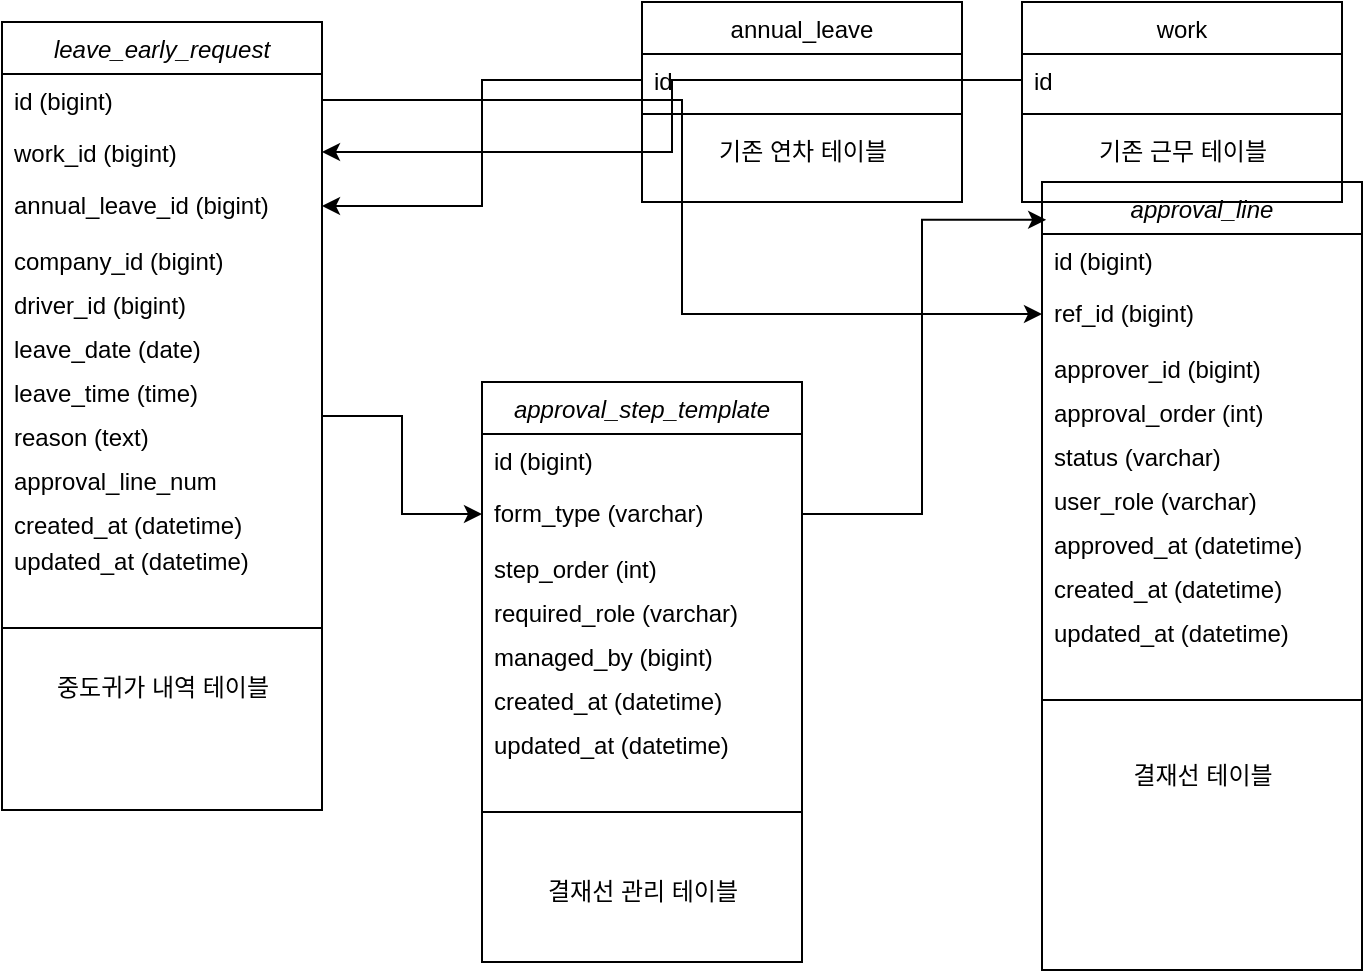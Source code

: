<mxfile version="27.0.6">
  <diagram name="Page-1" id="8zf7ixl62vUncIlSJN14">
    <mxGraphModel dx="1404" dy="535" grid="1" gridSize="10" guides="1" tooltips="1" connect="1" arrows="1" fold="1" page="1" pageScale="1" pageWidth="827" pageHeight="1169" math="0" shadow="0">
      <root>
        <mxCell id="0" />
        <mxCell id="1" parent="0" />
        <mxCell id="S9YEt4T9Fx8UtY1OD3hM-57" style="edgeStyle=orthogonalEdgeStyle;rounded=0;orthogonalLoop=1;jettySize=auto;html=1;entryX=0;entryY=0.5;entryDx=0;entryDy=0;" parent="1" source="S9YEt4T9Fx8UtY1OD3hM-1" target="S9YEt4T9Fx8UtY1OD3hM-43" edge="1">
          <mxGeometry relative="1" as="geometry" />
        </mxCell>
        <mxCell id="S9YEt4T9Fx8UtY1OD3hM-1" value="leave_early_request" style="swimlane;fontStyle=2;align=center;verticalAlign=top;childLayout=stackLayout;horizontal=1;startSize=26;horizontalStack=0;resizeParent=1;resizeLast=0;collapsible=1;marginBottom=0;rounded=0;shadow=0;strokeWidth=1;" parent="1" vertex="1">
          <mxGeometry x="120" y="40" width="160" height="394" as="geometry">
            <mxRectangle x="230" y="140" width="160" height="26" as="alternateBounds" />
          </mxGeometry>
        </mxCell>
        <mxCell id="S9YEt4T9Fx8UtY1OD3hM-2" value="id (bigint)  " style="text;align=left;verticalAlign=top;spacingLeft=4;spacingRight=4;overflow=hidden;rotatable=0;points=[[0,0.5],[1,0.5]];portConstraint=eastwest;" parent="S9YEt4T9Fx8UtY1OD3hM-1" vertex="1">
          <mxGeometry y="26" width="160" height="26" as="geometry" />
        </mxCell>
        <mxCell id="XApq--l90MngrBawVmHC-1" value="work_id (bigint)" style="text;align=left;verticalAlign=top;spacingLeft=4;spacingRight=4;overflow=hidden;rotatable=0;points=[[0,0.5],[1,0.5]];portConstraint=eastwest;" vertex="1" parent="S9YEt4T9Fx8UtY1OD3hM-1">
          <mxGeometry y="52" width="160" height="26" as="geometry" />
        </mxCell>
        <mxCell id="S9YEt4T9Fx8UtY1OD3hM-3" value="annual_leave_id (bigint)&#xa;" style="text;align=left;verticalAlign=top;spacingLeft=4;spacingRight=4;overflow=hidden;rotatable=0;points=[[0,0.5],[1,0.5]];portConstraint=eastwest;rounded=0;shadow=0;html=0;" parent="S9YEt4T9Fx8UtY1OD3hM-1" vertex="1">
          <mxGeometry y="78" width="160" height="28" as="geometry" />
        </mxCell>
        <mxCell id="S9YEt4T9Fx8UtY1OD3hM-4" value="company_id (bigint)" style="text;align=left;verticalAlign=top;spacingLeft=4;spacingRight=4;overflow=hidden;rotatable=0;points=[[0,0.5],[1,0.5]];portConstraint=eastwest;rounded=0;shadow=0;html=0;" parent="S9YEt4T9Fx8UtY1OD3hM-1" vertex="1">
          <mxGeometry y="106" width="160" height="22" as="geometry" />
        </mxCell>
        <mxCell id="S9YEt4T9Fx8UtY1OD3hM-5" value="driver_id (bigint)" style="text;align=left;verticalAlign=top;spacingLeft=4;spacingRight=4;overflow=hidden;rotatable=0;points=[[0,0.5],[1,0.5]];portConstraint=eastwest;rounded=0;shadow=0;html=0;" parent="S9YEt4T9Fx8UtY1OD3hM-1" vertex="1">
          <mxGeometry y="128" width="160" height="22" as="geometry" />
        </mxCell>
        <mxCell id="S9YEt4T9Fx8UtY1OD3hM-6" value="leave_date (date)" style="text;align=left;verticalAlign=top;spacingLeft=4;spacingRight=4;overflow=hidden;rotatable=0;points=[[0,0.5],[1,0.5]];portConstraint=eastwest;rounded=0;shadow=0;html=0;" parent="S9YEt4T9Fx8UtY1OD3hM-1" vertex="1">
          <mxGeometry y="150" width="160" height="22" as="geometry" />
        </mxCell>
        <mxCell id="S9YEt4T9Fx8UtY1OD3hM-7" value="leave_time (time)" style="text;align=left;verticalAlign=top;spacingLeft=4;spacingRight=4;overflow=hidden;rotatable=0;points=[[0,0.5],[1,0.5]];portConstraint=eastwest;rounded=0;shadow=0;html=0;" parent="S9YEt4T9Fx8UtY1OD3hM-1" vertex="1">
          <mxGeometry y="172" width="160" height="22" as="geometry" />
        </mxCell>
        <mxCell id="S9YEt4T9Fx8UtY1OD3hM-8" value="reason (text)                   " style="text;align=left;verticalAlign=top;spacingLeft=4;spacingRight=4;overflow=hidden;rotatable=0;points=[[0,0.5],[1,0.5]];portConstraint=eastwest;rounded=0;shadow=0;html=0;" parent="S9YEt4T9Fx8UtY1OD3hM-1" vertex="1">
          <mxGeometry y="194" width="160" height="22" as="geometry" />
        </mxCell>
        <mxCell id="S9YEt4T9Fx8UtY1OD3hM-38" value="approval_line_num" style="text;align=left;verticalAlign=top;spacingLeft=4;spacingRight=4;overflow=hidden;rotatable=0;points=[[0,0.5],[1,0.5]];portConstraint=eastwest;rounded=0;shadow=0;html=0;" parent="S9YEt4T9Fx8UtY1OD3hM-1" vertex="1">
          <mxGeometry y="216" width="160" height="22" as="geometry" />
        </mxCell>
        <mxCell id="S9YEt4T9Fx8UtY1OD3hM-14" value="created_at (datetime)" style="text;align=left;verticalAlign=top;spacingLeft=4;spacingRight=4;overflow=hidden;rotatable=0;points=[[0,0.5],[1,0.5]];portConstraint=eastwest;rounded=0;shadow=0;html=0;" parent="S9YEt4T9Fx8UtY1OD3hM-1" vertex="1">
          <mxGeometry y="238" width="160" height="18" as="geometry" />
        </mxCell>
        <mxCell id="S9YEt4T9Fx8UtY1OD3hM-15" value="updated_at (datetime)" style="text;align=left;verticalAlign=top;spacingLeft=4;spacingRight=4;overflow=hidden;rotatable=0;points=[[0,0.5],[1,0.5]];portConstraint=eastwest;rounded=0;shadow=0;html=0;" parent="S9YEt4T9Fx8UtY1OD3hM-1" vertex="1">
          <mxGeometry y="256" width="160" height="22" as="geometry" />
        </mxCell>
        <mxCell id="S9YEt4T9Fx8UtY1OD3hM-16" value="" style="line;html=1;strokeWidth=1;align=left;verticalAlign=middle;spacingTop=-1;spacingLeft=3;spacingRight=3;rotatable=0;labelPosition=right;points=[];portConstraint=eastwest;" parent="S9YEt4T9Fx8UtY1OD3hM-1" vertex="1">
          <mxGeometry y="278" width="160" height="50" as="geometry" />
        </mxCell>
        <mxCell id="S9YEt4T9Fx8UtY1OD3hM-17" value="annual_leave" style="swimlane;fontStyle=0;align=center;verticalAlign=top;childLayout=stackLayout;horizontal=1;startSize=26;horizontalStack=0;resizeParent=1;resizeLast=0;collapsible=1;marginBottom=0;rounded=0;shadow=0;strokeWidth=1;" parent="1" vertex="1">
          <mxGeometry x="440" y="30" width="160" height="100" as="geometry">
            <mxRectangle x="550" y="140" width="160" height="26" as="alternateBounds" />
          </mxGeometry>
        </mxCell>
        <mxCell id="S9YEt4T9Fx8UtY1OD3hM-18" value="id" style="text;align=left;verticalAlign=top;spacingLeft=4;spacingRight=4;overflow=hidden;rotatable=0;points=[[0,0.5],[1,0.5]];portConstraint=eastwest;" parent="S9YEt4T9Fx8UtY1OD3hM-17" vertex="1">
          <mxGeometry y="26" width="160" height="26" as="geometry" />
        </mxCell>
        <mxCell id="S9YEt4T9Fx8UtY1OD3hM-19" value="" style="line;html=1;strokeWidth=1;align=left;verticalAlign=middle;spacingTop=-1;spacingLeft=3;spacingRight=3;rotatable=0;labelPosition=right;points=[];portConstraint=eastwest;" parent="S9YEt4T9Fx8UtY1OD3hM-17" vertex="1">
          <mxGeometry y="52" width="160" height="8" as="geometry" />
        </mxCell>
        <mxCell id="S9YEt4T9Fx8UtY1OD3hM-20" value="기존 연차 테이블" style="text;html=1;align=center;verticalAlign=middle;resizable=0;points=[];autosize=1;strokeColor=none;fillColor=none;" parent="S9YEt4T9Fx8UtY1OD3hM-17" vertex="1">
          <mxGeometry y="60" width="160" height="30" as="geometry" />
        </mxCell>
        <mxCell id="S9YEt4T9Fx8UtY1OD3hM-21" style="edgeStyle=orthogonalEdgeStyle;rounded=0;orthogonalLoop=1;jettySize=auto;html=1;entryX=1;entryY=0.5;entryDx=0;entryDy=0;" parent="1" source="S9YEt4T9Fx8UtY1OD3hM-18" target="S9YEt4T9Fx8UtY1OD3hM-3" edge="1">
          <mxGeometry relative="1" as="geometry" />
        </mxCell>
        <mxCell id="S9YEt4T9Fx8UtY1OD3hM-22" value="approval_line" style="swimlane;fontStyle=2;align=center;verticalAlign=top;childLayout=stackLayout;horizontal=1;startSize=26;horizontalStack=0;resizeParent=1;resizeLast=0;collapsible=1;marginBottom=0;rounded=0;shadow=0;strokeWidth=1;" parent="1" vertex="1">
          <mxGeometry x="640" y="120" width="160" height="394" as="geometry">
            <mxRectangle x="230" y="140" width="160" height="26" as="alternateBounds" />
          </mxGeometry>
        </mxCell>
        <mxCell id="S9YEt4T9Fx8UtY1OD3hM-23" value="id (bigint)  " style="text;align=left;verticalAlign=top;spacingLeft=4;spacingRight=4;overflow=hidden;rotatable=0;points=[[0,0.5],[1,0.5]];portConstraint=eastwest;" parent="S9YEt4T9Fx8UtY1OD3hM-22" vertex="1">
          <mxGeometry y="26" width="160" height="26" as="geometry" />
        </mxCell>
        <mxCell id="S9YEt4T9Fx8UtY1OD3hM-24" value="ref_id (bigint)" style="text;align=left;verticalAlign=top;spacingLeft=4;spacingRight=4;overflow=hidden;rotatable=0;points=[[0,0.5],[1,0.5]];portConstraint=eastwest;rounded=0;shadow=0;html=0;" parent="S9YEt4T9Fx8UtY1OD3hM-22" vertex="1">
          <mxGeometry y="52" width="160" height="28" as="geometry" />
        </mxCell>
        <mxCell id="S9YEt4T9Fx8UtY1OD3hM-25" value="approver_id (bigint)" style="text;align=left;verticalAlign=top;spacingLeft=4;spacingRight=4;overflow=hidden;rotatable=0;points=[[0,0.5],[1,0.5]];portConstraint=eastwest;rounded=0;shadow=0;html=0;" parent="S9YEt4T9Fx8UtY1OD3hM-22" vertex="1">
          <mxGeometry y="80" width="160" height="22" as="geometry" />
        </mxCell>
        <mxCell id="S9YEt4T9Fx8UtY1OD3hM-26" value="approval_order (int)" style="text;align=left;verticalAlign=top;spacingLeft=4;spacingRight=4;overflow=hidden;rotatable=0;points=[[0,0.5],[1,0.5]];portConstraint=eastwest;rounded=0;shadow=0;html=0;" parent="S9YEt4T9Fx8UtY1OD3hM-22" vertex="1">
          <mxGeometry y="102" width="160" height="22" as="geometry" />
        </mxCell>
        <mxCell id="S9YEt4T9Fx8UtY1OD3hM-27" value="status (varchar)" style="text;align=left;verticalAlign=top;spacingLeft=4;spacingRight=4;overflow=hidden;rotatable=0;points=[[0,0.5],[1,0.5]];portConstraint=eastwest;rounded=0;shadow=0;html=0;" parent="S9YEt4T9Fx8UtY1OD3hM-22" vertex="1">
          <mxGeometry y="124" width="160" height="22" as="geometry" />
        </mxCell>
        <mxCell id="S9YEt4T9Fx8UtY1OD3hM-28" value="user_role (varchar)" style="text;align=left;verticalAlign=top;spacingLeft=4;spacingRight=4;overflow=hidden;rotatable=0;points=[[0,0.5],[1,0.5]];portConstraint=eastwest;rounded=0;shadow=0;html=0;" parent="S9YEt4T9Fx8UtY1OD3hM-22" vertex="1">
          <mxGeometry y="146" width="160" height="22" as="geometry" />
        </mxCell>
        <mxCell id="S9YEt4T9Fx8UtY1OD3hM-32" value="approved_at (datetime)" style="text;align=left;verticalAlign=top;spacingLeft=4;spacingRight=4;overflow=hidden;rotatable=0;points=[[0,0.5],[1,0.5]];portConstraint=eastwest;rounded=0;shadow=0;html=0;" parent="S9YEt4T9Fx8UtY1OD3hM-22" vertex="1">
          <mxGeometry y="168" width="160" height="22" as="geometry" />
        </mxCell>
        <mxCell id="S9YEt4T9Fx8UtY1OD3hM-40" value="created_at (datetime)" style="text;align=left;verticalAlign=top;spacingLeft=4;spacingRight=4;overflow=hidden;rotatable=0;points=[[0,0.5],[1,0.5]];portConstraint=eastwest;rounded=0;shadow=0;html=0;" parent="S9YEt4T9Fx8UtY1OD3hM-22" vertex="1">
          <mxGeometry y="190" width="160" height="22" as="geometry" />
        </mxCell>
        <mxCell id="S9YEt4T9Fx8UtY1OD3hM-35" value="updated_at (datetime)" style="text;align=left;verticalAlign=top;spacingLeft=4;spacingRight=4;overflow=hidden;rotatable=0;points=[[0,0.5],[1,0.5]];portConstraint=eastwest;rounded=0;shadow=0;html=0;" parent="S9YEt4T9Fx8UtY1OD3hM-22" vertex="1">
          <mxGeometry y="212" width="160" height="22" as="geometry" />
        </mxCell>
        <mxCell id="S9YEt4T9Fx8UtY1OD3hM-36" value="" style="line;html=1;strokeWidth=1;align=left;verticalAlign=middle;spacingTop=-1;spacingLeft=3;spacingRight=3;rotatable=0;labelPosition=right;points=[];portConstraint=eastwest;" parent="S9YEt4T9Fx8UtY1OD3hM-22" vertex="1">
          <mxGeometry y="234" width="160" height="50" as="geometry" />
        </mxCell>
        <mxCell id="S9YEt4T9Fx8UtY1OD3hM-56" value="결재선 테이블&lt;div&gt;&lt;br&gt;&lt;/div&gt;" style="text;html=1;align=center;verticalAlign=middle;resizable=0;points=[];autosize=1;strokeColor=none;fillColor=none;" parent="S9YEt4T9Fx8UtY1OD3hM-22" vertex="1">
          <mxGeometry y="284" width="160" height="40" as="geometry" />
        </mxCell>
        <mxCell id="S9YEt4T9Fx8UtY1OD3hM-41" value="approval_step_template" style="swimlane;fontStyle=2;align=center;verticalAlign=top;childLayout=stackLayout;horizontal=1;startSize=26;horizontalStack=0;resizeParent=1;resizeLast=0;collapsible=1;marginBottom=0;rounded=0;shadow=0;strokeWidth=1;" parent="1" vertex="1">
          <mxGeometry x="360" y="220" width="160" height="290" as="geometry">
            <mxRectangle x="230" y="140" width="160" height="26" as="alternateBounds" />
          </mxGeometry>
        </mxCell>
        <mxCell id="S9YEt4T9Fx8UtY1OD3hM-42" value="id (bigint)  " style="text;align=left;verticalAlign=top;spacingLeft=4;spacingRight=4;overflow=hidden;rotatable=0;points=[[0,0.5],[1,0.5]];portConstraint=eastwest;" parent="S9YEt4T9Fx8UtY1OD3hM-41" vertex="1">
          <mxGeometry y="26" width="160" height="26" as="geometry" />
        </mxCell>
        <mxCell id="S9YEt4T9Fx8UtY1OD3hM-43" value="form_type (varchar)" style="text;align=left;verticalAlign=top;spacingLeft=4;spacingRight=4;overflow=hidden;rotatable=0;points=[[0,0.5],[1,0.5]];portConstraint=eastwest;rounded=0;shadow=0;html=0;" parent="S9YEt4T9Fx8UtY1OD3hM-41" vertex="1">
          <mxGeometry y="52" width="160" height="28" as="geometry" />
        </mxCell>
        <mxCell id="S9YEt4T9Fx8UtY1OD3hM-44" value="step_order (int)" style="text;align=left;verticalAlign=top;spacingLeft=4;spacingRight=4;overflow=hidden;rotatable=0;points=[[0,0.5],[1,0.5]];portConstraint=eastwest;rounded=0;shadow=0;html=0;" parent="S9YEt4T9Fx8UtY1OD3hM-41" vertex="1">
          <mxGeometry y="80" width="160" height="22" as="geometry" />
        </mxCell>
        <mxCell id="S9YEt4T9Fx8UtY1OD3hM-46" value="required_role (varchar)" style="text;align=left;verticalAlign=top;spacingLeft=4;spacingRight=4;overflow=hidden;rotatable=0;points=[[0,0.5],[1,0.5]];portConstraint=eastwest;rounded=0;shadow=0;html=0;" parent="S9YEt4T9Fx8UtY1OD3hM-41" vertex="1">
          <mxGeometry y="102" width="160" height="22" as="geometry" />
        </mxCell>
        <mxCell id="S9YEt4T9Fx8UtY1OD3hM-47" value="managed_by (bigint)" style="text;align=left;verticalAlign=top;spacingLeft=4;spacingRight=4;overflow=hidden;rotatable=0;points=[[0,0.5],[1,0.5]];portConstraint=eastwest;rounded=0;shadow=0;html=0;" parent="S9YEt4T9Fx8UtY1OD3hM-41" vertex="1">
          <mxGeometry y="124" width="160" height="22" as="geometry" />
        </mxCell>
        <mxCell id="S9YEt4T9Fx8UtY1OD3hM-49" value="created_at (datetime)" style="text;align=left;verticalAlign=top;spacingLeft=4;spacingRight=4;overflow=hidden;rotatable=0;points=[[0,0.5],[1,0.5]];portConstraint=eastwest;rounded=0;shadow=0;html=0;" parent="S9YEt4T9Fx8UtY1OD3hM-41" vertex="1">
          <mxGeometry y="146" width="160" height="22" as="geometry" />
        </mxCell>
        <mxCell id="S9YEt4T9Fx8UtY1OD3hM-50" value="updated_at (datetime)" style="text;align=left;verticalAlign=top;spacingLeft=4;spacingRight=4;overflow=hidden;rotatable=0;points=[[0,0.5],[1,0.5]];portConstraint=eastwest;rounded=0;shadow=0;html=0;" parent="S9YEt4T9Fx8UtY1OD3hM-41" vertex="1">
          <mxGeometry y="168" width="160" height="22" as="geometry" />
        </mxCell>
        <mxCell id="S9YEt4T9Fx8UtY1OD3hM-51" value="" style="line;html=1;strokeWidth=1;align=left;verticalAlign=middle;spacingTop=-1;spacingLeft=3;spacingRight=3;rotatable=0;labelPosition=right;points=[];portConstraint=eastwest;" parent="S9YEt4T9Fx8UtY1OD3hM-41" vertex="1">
          <mxGeometry y="190" width="160" height="50" as="geometry" />
        </mxCell>
        <mxCell id="S9YEt4T9Fx8UtY1OD3hM-52" value="결재선 관리 테이블" style="text;html=1;align=center;verticalAlign=middle;resizable=0;points=[];autosize=1;strokeColor=none;fillColor=none;" parent="S9YEt4T9Fx8UtY1OD3hM-41" vertex="1">
          <mxGeometry y="240" width="160" height="30" as="geometry" />
        </mxCell>
        <mxCell id="S9YEt4T9Fx8UtY1OD3hM-55" style="edgeStyle=orthogonalEdgeStyle;rounded=0;orthogonalLoop=1;jettySize=auto;html=1;entryX=0;entryY=0.5;entryDx=0;entryDy=0;" parent="1" source="S9YEt4T9Fx8UtY1OD3hM-2" target="S9YEt4T9Fx8UtY1OD3hM-24" edge="1">
          <mxGeometry relative="1" as="geometry" />
        </mxCell>
        <mxCell id="S9YEt4T9Fx8UtY1OD3hM-58" style="edgeStyle=orthogonalEdgeStyle;rounded=0;orthogonalLoop=1;jettySize=auto;html=1;entryX=0.013;entryY=0.048;entryDx=0;entryDy=0;entryPerimeter=0;" parent="1" source="S9YEt4T9Fx8UtY1OD3hM-43" target="S9YEt4T9Fx8UtY1OD3hM-22" edge="1">
          <mxGeometry relative="1" as="geometry" />
        </mxCell>
        <mxCell id="S9YEt4T9Fx8UtY1OD3hM-59" value="중도귀가 내역 테이블" style="text;html=1;align=center;verticalAlign=middle;resizable=0;points=[];autosize=1;strokeColor=none;fillColor=none;" parent="1" vertex="1">
          <mxGeometry x="140" y="358" width="120" height="30" as="geometry" />
        </mxCell>
        <mxCell id="XApq--l90MngrBawVmHC-2" value="work" style="swimlane;fontStyle=0;align=center;verticalAlign=top;childLayout=stackLayout;horizontal=1;startSize=26;horizontalStack=0;resizeParent=1;resizeLast=0;collapsible=1;marginBottom=0;rounded=0;shadow=0;strokeWidth=1;" vertex="1" parent="1">
          <mxGeometry x="630" y="30" width="160" height="100" as="geometry">
            <mxRectangle x="550" y="140" width="160" height="26" as="alternateBounds" />
          </mxGeometry>
        </mxCell>
        <mxCell id="XApq--l90MngrBawVmHC-3" value="id" style="text;align=left;verticalAlign=top;spacingLeft=4;spacingRight=4;overflow=hidden;rotatable=0;points=[[0,0.5],[1,0.5]];portConstraint=eastwest;" vertex="1" parent="XApq--l90MngrBawVmHC-2">
          <mxGeometry y="26" width="160" height="26" as="geometry" />
        </mxCell>
        <mxCell id="XApq--l90MngrBawVmHC-4" value="" style="line;html=1;strokeWidth=1;align=left;verticalAlign=middle;spacingTop=-1;spacingLeft=3;spacingRight=3;rotatable=0;labelPosition=right;points=[];portConstraint=eastwest;" vertex="1" parent="XApq--l90MngrBawVmHC-2">
          <mxGeometry y="52" width="160" height="8" as="geometry" />
        </mxCell>
        <mxCell id="XApq--l90MngrBawVmHC-5" value="기존 근무 테이블" style="text;html=1;align=center;verticalAlign=middle;resizable=0;points=[];autosize=1;strokeColor=none;fillColor=none;" vertex="1" parent="XApq--l90MngrBawVmHC-2">
          <mxGeometry y="60" width="160" height="30" as="geometry" />
        </mxCell>
        <mxCell id="XApq--l90MngrBawVmHC-11" style="edgeStyle=orthogonalEdgeStyle;rounded=0;orthogonalLoop=1;jettySize=auto;html=1;exitX=0;exitY=0.5;exitDx=0;exitDy=0;entryX=1;entryY=0.5;entryDx=0;entryDy=0;" edge="1" parent="1" source="XApq--l90MngrBawVmHC-3" target="XApq--l90MngrBawVmHC-1">
          <mxGeometry relative="1" as="geometry" />
        </mxCell>
      </root>
    </mxGraphModel>
  </diagram>
</mxfile>
